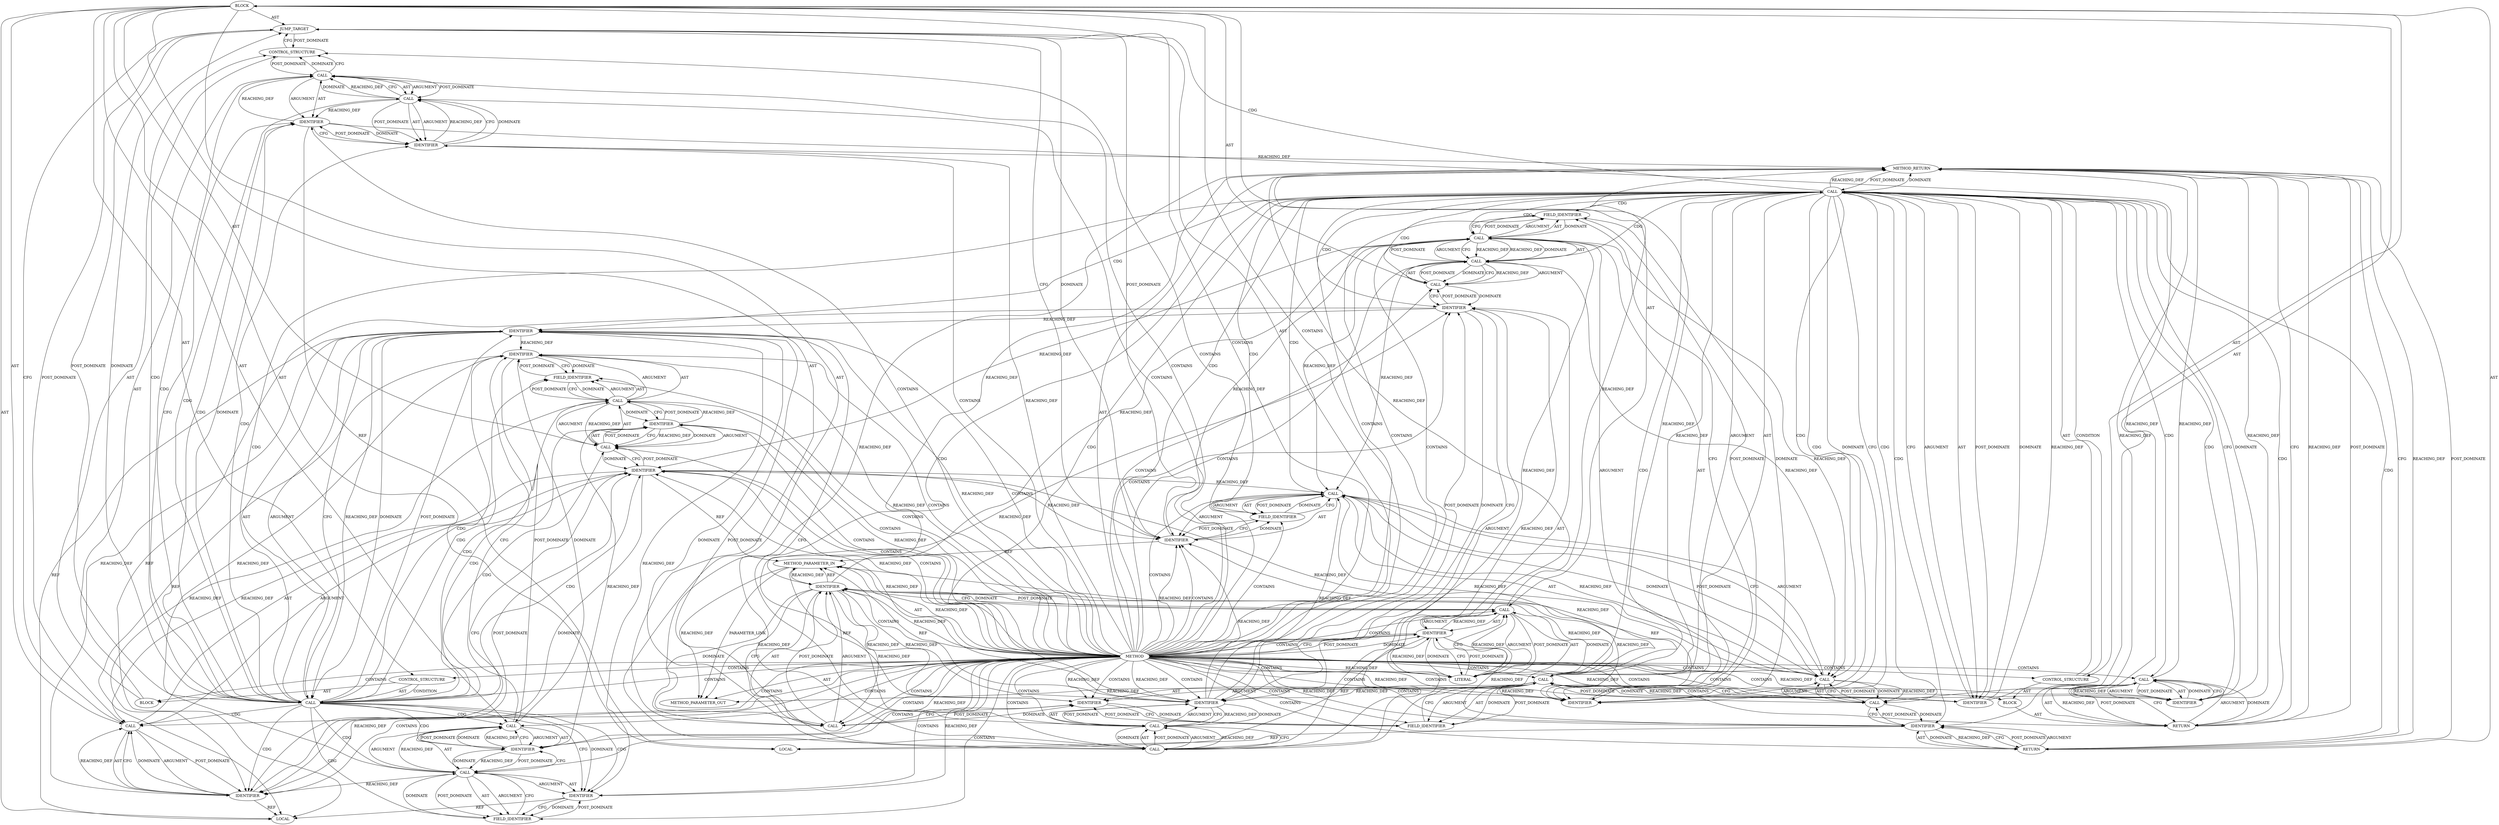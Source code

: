 digraph {
  7971 [label=BLOCK ORDER=2 ARGUMENT_INDEX=-1 CODE="{
	struct tls_context *ctx;
	int rc = 0;

	tls_build_proto(sk);

#ifdef CONFIG_TLS_TOE
	if (tls_toe_bypass(sk))
		return 0;
#endif

	/* The TLS ulp is currently supported only for TCP sockets
	 * in ESTABLISHED state.
	 * Supporting sockets in LISTEN state will require us
	 * to modify the accept implementation to clone rather then
	 * share the ulp context.
	 */
	if (sk->sk_state != TCP_ESTABLISHED)
		return -ENOTCONN;

	/* allocate tls context */
	write_lock_bh(&sk->sk_callback_lock);
	ctx = tls_ctx_create(sk);
	if (!ctx) {
		rc = -ENOMEM;
		goto out;
	}

	ctx->tx_conf = TLS_BASE;
	ctx->rx_conf = TLS_BASE;
	update_sk_prot(sk, ctx);
out:
	write_unlock_bh(&sk->sk_callback_lock);
	return rc;
}" COLUMN_NUMBER=1 LINE_NUMBER=935 TYPE_FULL_NAME="void"]
  7973 [label=LOCAL ORDER=2 CODE="int rc" COLUMN_NUMBER=6 LINE_NUMBER=937 TYPE_FULL_NAME="int" NAME="rc"]
  8016 [label=IDENTIFIER ORDER=2 ARGUMENT_INDEX=2 CODE="TLS_BASE" COLUMN_NUMBER=17 LINE_NUMBER=964 TYPE_FULL_NAME="ANY" NAME="TLS_BASE"]
  7993 [label=FIELD_IDENTIFIER ORDER=2 ARGUMENT_INDEX=2 CODE="sk_callback_lock" COLUMN_NUMBER=17 LINE_NUMBER=956 CANONICAL_NAME="sk_callback_lock"]
  8020 [label=JUMP_TARGET ORDER=12 PARSER_TYPE_NAME="CASTLabelStatement" ARGUMENT_INDEX=-1 CODE="out:
	write_unlock_bh(&sk->sk_callback_lock);" COLUMN_NUMBER=1 LINE_NUMBER=966 NAME="out"]
  8014 [label=IDENTIFIER ORDER=1 ARGUMENT_INDEX=1 CODE="ctx" COLUMN_NUMBER=2 LINE_NUMBER=964 TYPE_FULL_NAME="tls_context*" NAME="ctx"]
  7989 [label=CALL ORDER=6 ARGUMENT_INDEX=-1 CODE="write_lock_bh(&sk->sk_callback_lock)" COLUMN_NUMBER=2 METHOD_FULL_NAME="write_lock_bh" LINE_NUMBER=956 TYPE_FULL_NAME="<empty>" DISPATCH_TYPE="STATIC_DISPATCH" SIGNATURE="" NAME="write_lock_bh"]
  8028 [label=METHOD_RETURN ORDER=3 CODE="RET" COLUMN_NUMBER=1 LINE_NUMBER=934 TYPE_FULL_NAME="int" EVALUATION_STRATEGY="BY_VALUE"]
  7984 [label=IDENTIFIER ORDER=2 ARGUMENT_INDEX=2 CODE="TCP_ESTABLISHED" COLUMN_NUMBER=22 LINE_NUMBER=952 TYPE_FULL_NAME="ANY" NAME="TCP_ESTABLISHED"]
  8004 [label=CALL ORDER=2 ARGUMENT_INDEX=2 CODE="-ENOMEM" COLUMN_NUMBER=8 METHOD_FULL_NAME="<operator>.minus" LINE_NUMBER=959 TYPE_FULL_NAME="<empty>" DISPATCH_TYPE="STATIC_DISPATCH" SIGNATURE="" NAME="<operator>.minus"]
  8001 [label=BLOCK ORDER=2 ARGUMENT_INDEX=-1 CODE="{
		rc = -ENOMEM;
		goto out;
	}" COLUMN_NUMBER=12 LINE_NUMBER=958 TYPE_FULL_NAME="void"]
  8006 [label=CONTROL_STRUCTURE CONTROL_STRUCTURE_TYPE="GOTO" ORDER=2 PARSER_TYPE_NAME="CASTGotoStatement" ARGUMENT_INDEX=-1 CODE="goto out;" COLUMN_NUMBER=3 LINE_NUMBER=960]
  8022 [label=CALL ORDER=1 ARGUMENT_INDEX=1 CODE="&sk->sk_callback_lock" COLUMN_NUMBER=18 METHOD_FULL_NAME="<operator>.addressOf" LINE_NUMBER=967 TYPE_FULL_NAME="<empty>" DISPATCH_TYPE="STATIC_DISPATCH" SIGNATURE="" NAME="<operator>.addressOf"]
  7969 [label=METHOD COLUMN_NUMBER=1 LINE_NUMBER=934 COLUMN_NUMBER_END=1 IS_EXTERNAL=false SIGNATURE="int tls_init (sock*)" NAME="tls_init" AST_PARENT_TYPE="TYPE_DECL" AST_PARENT_FULL_NAME="tls_main.c:<global>" ORDER=120 CODE="static int tls_init(struct sock *sk)
{
	struct tls_context *ctx;
	int rc = 0;

	tls_build_proto(sk);

#ifdef CONFIG_TLS_TOE
	if (tls_toe_bypass(sk))
		return 0;
#endif

	/* The TLS ulp is currently supported only for TCP sockets
	 * in ESTABLISHED state.
	 * Supporting sockets in LISTEN state will require us
	 * to modify the accept implementation to clone rather then
	 * share the ulp context.
	 */
	if (sk->sk_state != TCP_ESTABLISHED)
		return -ENOTCONN;

	/* allocate tls context */
	write_lock_bh(&sk->sk_callback_lock);
	ctx = tls_ctx_create(sk);
	if (!ctx) {
		rc = -ENOMEM;
		goto out;
	}

	ctx->tx_conf = TLS_BASE;
	ctx->rx_conf = TLS_BASE;
	update_sk_prot(sk, ctx);
out:
	write_unlock_bh(&sk->sk_callback_lock);
	return rc;
}" FULL_NAME="tls_init" LINE_NUMBER_END=969 FILENAME="tls_main.c"]
  8009 [label=IDENTIFIER ORDER=1 ARGUMENT_INDEX=1 CODE="ctx" COLUMN_NUMBER=2 LINE_NUMBER=963 TYPE_FULL_NAME="tls_context*" NAME="ctx"]
  8023 [label=CALL ORDER=1 ARGUMENT_INDEX=1 CODE="sk->sk_callback_lock" COLUMN_NUMBER=19 METHOD_FULL_NAME="<operator>.indirectFieldAccess" LINE_NUMBER=967 TYPE_FULL_NAME="<empty>" DISPATCH_TYPE="STATIC_DISPATCH" SIGNATURE="" NAME="<operator>.indirectFieldAccess"]
  8010 [label=FIELD_IDENTIFIER ORDER=2 ARGUMENT_INDEX=2 CODE="tx_conf" COLUMN_NUMBER=2 LINE_NUMBER=963 CANONICAL_NAME="tx_conf"]
  7991 [label=CALL ORDER=1 ARGUMENT_INDEX=1 CODE="sk->sk_callback_lock" COLUMN_NUMBER=17 METHOD_FULL_NAME="<operator>.indirectFieldAccess" LINE_NUMBER=956 TYPE_FULL_NAME="<empty>" DISPATCH_TYPE="STATIC_DISPATCH" SIGNATURE="" NAME="<operator>.indirectFieldAccess"]
  8008 [label=CALL ORDER=1 ARGUMENT_INDEX=1 CODE="ctx->tx_conf" COLUMN_NUMBER=2 METHOD_FULL_NAME="<operator>.indirectFieldAccess" LINE_NUMBER=963 TYPE_FULL_NAME="<empty>" DISPATCH_TYPE="STATIC_DISPATCH" SIGNATURE="" NAME="<operator>.indirectFieldAccess"]
  8002 [label=CALL ORDER=1 ARGUMENT_INDEX=-1 CODE="rc = -ENOMEM" COLUMN_NUMBER=3 METHOD_FULL_NAME="<operator>.assignment" LINE_NUMBER=959 TYPE_FULL_NAME="<empty>" DISPATCH_TYPE="STATIC_DISPATCH" SIGNATURE="" NAME="<operator>.assignment"]
  8027 [label=IDENTIFIER ORDER=1 ARGUMENT_INDEX=-1 CODE="rc" COLUMN_NUMBER=9 LINE_NUMBER=968 TYPE_FULL_NAME="int" NAME="rc"]
  8005 [label=IDENTIFIER ORDER=1 ARGUMENT_INDEX=1 CODE="ENOMEM" COLUMN_NUMBER=9 LINE_NUMBER=959 TYPE_FULL_NAME="ANY" NAME="ENOMEM"]
  7997 [label=IDENTIFIER ORDER=1 ARGUMENT_INDEX=1 CODE="sk" COLUMN_NUMBER=23 LINE_NUMBER=957 TYPE_FULL_NAME="sock*" NAME="sk"]
  8012 [label=CALL ORDER=10 ARGUMENT_INDEX=-1 CODE="ctx->rx_conf = TLS_BASE" COLUMN_NUMBER=2 METHOD_FULL_NAME="<operator>.assignment" LINE_NUMBER=964 TYPE_FULL_NAME="<empty>" DISPATCH_TYPE="STATIC_DISPATCH" SIGNATURE="" NAME="<operator>.assignment"]
  21491 [label=METHOD_PARAMETER_OUT ORDER=1 CODE="struct sock *sk" IS_VARIADIC=false COLUMN_NUMBER=21 LINE_NUMBER=934 TYPE_FULL_NAME="sock*" EVALUATION_STRATEGY="BY_VALUE" INDEX=1 NAME="sk"]
  7982 [label=IDENTIFIER ORDER=1 ARGUMENT_INDEX=1 CODE="sk" COLUMN_NUMBER=6 LINE_NUMBER=952 TYPE_FULL_NAME="sock*" NAME="sk"]
  8015 [label=FIELD_IDENTIFIER ORDER=2 ARGUMENT_INDEX=2 CODE="rx_conf" COLUMN_NUMBER=2 LINE_NUMBER=964 CANONICAL_NAME="rx_conf"]
  7970 [label=METHOD_PARAMETER_IN ORDER=1 CODE="struct sock *sk" IS_VARIADIC=false COLUMN_NUMBER=21 LINE_NUMBER=934 TYPE_FULL_NAME="sock*" EVALUATION_STRATEGY="BY_VALUE" INDEX=1 NAME="sk"]
  7972 [label=LOCAL ORDER=1 CODE="struct tls_context* ctx" COLUMN_NUMBER=21 LINE_NUMBER=936 TYPE_FULL_NAME="tls_context*" NAME="ctx"]
  8011 [label=IDENTIFIER ORDER=2 ARGUMENT_INDEX=2 CODE="TLS_BASE" COLUMN_NUMBER=17 LINE_NUMBER=963 TYPE_FULL_NAME="ANY" NAME="TLS_BASE"]
  7980 [label=CALL ORDER=1 ARGUMENT_INDEX=-1 CODE="sk->sk_state != TCP_ESTABLISHED" COLUMN_NUMBER=6 METHOD_FULL_NAME="<operator>.notEquals" LINE_NUMBER=952 TYPE_FULL_NAME="<empty>" DISPATCH_TYPE="STATIC_DISPATCH" SIGNATURE="" NAME="<operator>.notEquals"]
  8026 [label=RETURN ORDER=14 ARGUMENT_INDEX=-1 CODE="return rc;" COLUMN_NUMBER=2 LINE_NUMBER=968]
  7974 [label=CALL ORDER=3 ARGUMENT_INDEX=-1 CODE="rc = 0" COLUMN_NUMBER=6 METHOD_FULL_NAME="<operator>.assignment" LINE_NUMBER=937 TYPE_FULL_NAME="<empty>" DISPATCH_TYPE="STATIC_DISPATCH" SIGNATURE="" NAME="<operator>.assignment"]
  7983 [label=FIELD_IDENTIFIER ORDER=2 ARGUMENT_INDEX=2 CODE="sk_state" COLUMN_NUMBER=6 LINE_NUMBER=952 CANONICAL_NAME="sk_state"]
  7996 [label=CALL ORDER=2 ARGUMENT_INDEX=2 CODE="tls_ctx_create(sk)" COLUMN_NUMBER=8 METHOD_FULL_NAME="tls_ctx_create" LINE_NUMBER=957 TYPE_FULL_NAME="<empty>" DISPATCH_TYPE="STATIC_DISPATCH" SIGNATURE="" NAME="tls_ctx_create"]
  7992 [label=IDENTIFIER ORDER=1 ARGUMENT_INDEX=1 CODE="sk" COLUMN_NUMBER=17 LINE_NUMBER=956 TYPE_FULL_NAME="sock*" NAME="sk"]
  7986 [label=RETURN ORDER=1 ARGUMENT_INDEX=1 CODE="return -ENOTCONN;" COLUMN_NUMBER=3 LINE_NUMBER=953]
  7994 [label=CALL ORDER=7 ARGUMENT_INDEX=-1 CODE="ctx = tls_ctx_create(sk)" COLUMN_NUMBER=2 METHOD_FULL_NAME="<operator>.assignment" LINE_NUMBER=957 TYPE_FULL_NAME="<empty>" DISPATCH_TYPE="STATIC_DISPATCH" SIGNATURE="" NAME="<operator>.assignment"]
  8025 [label=FIELD_IDENTIFIER ORDER=2 ARGUMENT_INDEX=2 CODE="sk_callback_lock" COLUMN_NUMBER=19 LINE_NUMBER=967 CANONICAL_NAME="sk_callback_lock"]
  8021 [label=CALL ORDER=13 ARGUMENT_INDEX=-1 CODE="write_unlock_bh(&sk->sk_callback_lock)" COLUMN_NUMBER=2 METHOD_FULL_NAME="write_unlock_bh" LINE_NUMBER=967 TYPE_FULL_NAME="<empty>" DISPATCH_TYPE="STATIC_DISPATCH" SIGNATURE="" NAME="write_unlock_bh"]
  8019 [label=IDENTIFIER ORDER=2 ARGUMENT_INDEX=2 CODE="ctx" COLUMN_NUMBER=21 LINE_NUMBER=965 TYPE_FULL_NAME="tls_context*" NAME="ctx"]
  7995 [label=IDENTIFIER ORDER=1 ARGUMENT_INDEX=1 CODE="ctx" COLUMN_NUMBER=2 LINE_NUMBER=957 TYPE_FULL_NAME="tls_context*" NAME="ctx"]
  7988 [label=IDENTIFIER ORDER=1 ARGUMENT_INDEX=1 CODE="ENOTCONN" COLUMN_NUMBER=11 LINE_NUMBER=953 TYPE_FULL_NAME="ANY" NAME="ENOTCONN"]
  7985 [label=BLOCK ORDER=2 ARGUMENT_INDEX=-1 CODE="<empty>" COLUMN_NUMBER=3 LINE_NUMBER=953 TYPE_FULL_NAME="void"]
  8018 [label=IDENTIFIER ORDER=1 ARGUMENT_INDEX=1 CODE="sk" COLUMN_NUMBER=17 LINE_NUMBER=965 TYPE_FULL_NAME="sock*" NAME="sk"]
  7999 [label=CALL ORDER=1 ARGUMENT_INDEX=-1 CODE="!ctx" COLUMN_NUMBER=6 METHOD_FULL_NAME="<operator>.logicalNot" LINE_NUMBER=958 TYPE_FULL_NAME="<empty>" DISPATCH_TYPE="STATIC_DISPATCH" SIGNATURE="" NAME="<operator>.logicalNot"]
  8003 [label=IDENTIFIER ORDER=1 ARGUMENT_INDEX=1 CODE="rc" COLUMN_NUMBER=3 LINE_NUMBER=959 TYPE_FULL_NAME="int" NAME="rc"]
  8007 [label=CALL ORDER=9 ARGUMENT_INDEX=-1 CODE="ctx->tx_conf = TLS_BASE" COLUMN_NUMBER=2 METHOD_FULL_NAME="<operator>.assignment" LINE_NUMBER=963 TYPE_FULL_NAME="<empty>" DISPATCH_TYPE="STATIC_DISPATCH" SIGNATURE="" NAME="<operator>.assignment"]
  7977 [label=CALL ORDER=4 ARGUMENT_INDEX=-1 CODE="tls_build_proto(sk)" COLUMN_NUMBER=2 METHOD_FULL_NAME="tls_build_proto" LINE_NUMBER=939 TYPE_FULL_NAME="<empty>" DISPATCH_TYPE="STATIC_DISPATCH" SIGNATURE="" NAME="tls_build_proto"]
  7979 [label=CONTROL_STRUCTURE CONTROL_STRUCTURE_TYPE="IF" ORDER=5 PARSER_TYPE_NAME="CASTIfStatement" ARGUMENT_INDEX=-1 CODE="if (sk->sk_state != TCP_ESTABLISHED)" COLUMN_NUMBER=2 LINE_NUMBER=952]
  7987 [label=CALL ORDER=1 ARGUMENT_INDEX=-1 CODE="-ENOTCONN" COLUMN_NUMBER=10 METHOD_FULL_NAME="<operator>.minus" LINE_NUMBER=953 TYPE_FULL_NAME="<empty>" DISPATCH_TYPE="STATIC_DISPATCH" SIGNATURE="" NAME="<operator>.minus"]
  8024 [label=IDENTIFIER ORDER=1 ARGUMENT_INDEX=1 CODE="sk" COLUMN_NUMBER=19 LINE_NUMBER=967 TYPE_FULL_NAME="sock*" NAME="sk"]
  7976 [label=LITERAL ORDER=2 ARGUMENT_INDEX=2 CODE="0" COLUMN_NUMBER=11 LINE_NUMBER=937 TYPE_FULL_NAME="int"]
  8000 [label=IDENTIFIER ORDER=1 ARGUMENT_INDEX=1 CODE="ctx" COLUMN_NUMBER=7 LINE_NUMBER=958 TYPE_FULL_NAME="tls_context*" NAME="ctx"]
  8013 [label=CALL ORDER=1 ARGUMENT_INDEX=1 CODE="ctx->rx_conf" COLUMN_NUMBER=2 METHOD_FULL_NAME="<operator>.indirectFieldAccess" LINE_NUMBER=964 TYPE_FULL_NAME="<empty>" DISPATCH_TYPE="STATIC_DISPATCH" SIGNATURE="" NAME="<operator>.indirectFieldAccess"]
  7978 [label=IDENTIFIER ORDER=1 ARGUMENT_INDEX=1 CODE="sk" COLUMN_NUMBER=18 LINE_NUMBER=939 TYPE_FULL_NAME="sock*" NAME="sk"]
  7981 [label=CALL ORDER=1 ARGUMENT_INDEX=1 CODE="sk->sk_state" COLUMN_NUMBER=6 METHOD_FULL_NAME="<operator>.indirectFieldAccess" LINE_NUMBER=952 TYPE_FULL_NAME="<empty>" DISPATCH_TYPE="STATIC_DISPATCH" SIGNATURE="" NAME="<operator>.indirectFieldAccess"]
  8017 [label=CALL ORDER=11 ARGUMENT_INDEX=-1 CODE="update_sk_prot(sk, ctx)" COLUMN_NUMBER=2 METHOD_FULL_NAME="update_sk_prot" LINE_NUMBER=965 TYPE_FULL_NAME="<empty>" DISPATCH_TYPE="STATIC_DISPATCH" SIGNATURE="" NAME="update_sk_prot"]
  7975 [label=IDENTIFIER ORDER=1 ARGUMENT_INDEX=1 CODE="rc" COLUMN_NUMBER=6 LINE_NUMBER=937 TYPE_FULL_NAME="int" NAME="rc"]
  7998 [label=CONTROL_STRUCTURE CONTROL_STRUCTURE_TYPE="IF" ORDER=8 PARSER_TYPE_NAME="CASTIfStatement" ARGUMENT_INDEX=-1 CODE="if (!ctx)" COLUMN_NUMBER=2 LINE_NUMBER=958]
  7990 [label=CALL ORDER=1 ARGUMENT_INDEX=1 CODE="&sk->sk_callback_lock" COLUMN_NUMBER=16 METHOD_FULL_NAME="<operator>.addressOf" LINE_NUMBER=956 TYPE_FULL_NAME="<empty>" DISPATCH_TYPE="STATIC_DISPATCH" SIGNATURE="" NAME="<operator>.addressOf"]
  8011 -> 8007 [label=DOMINATE ]
  7969 -> 7997 [label=CONTAINS ]
  7991 -> 7993 [label=POST_DOMINATE ]
  7989 -> 7995 [label=DOMINATE ]
  7994 -> 7996 [label=AST ]
  7984 -> 7981 [label=POST_DOMINATE ]
  7989 -> 7990 [label=ARGUMENT ]
  7993 -> 7991 [label=DOMINATE ]
  7981 -> 7992 [label=REACHING_DEF VARIABLE="sk->sk_state"]
  8020 -> 8017 [label=POST_DOMINATE ]
  7969 -> 8023 [label=CONTAINS ]
  7999 -> 8003 [label=CFG ]
  7999 -> 8004 [label=CDG ]
  7971 -> 7989 [label=AST ]
  7996 -> 7997 [label=AST ]
  7980 -> 7984 [label=AST ]
  7969 -> 8011 [label=CONTAINS ]
  7981 -> 7983 [label=POST_DOMINATE ]
  7980 -> 7981 [label=AST ]
  7970 -> 21491 [label=REACHING_DEF VARIABLE="sk"]
  7969 -> 8008 [label=CONTAINS ]
  7984 -> 7980 [label=CFG ]
  7997 -> 7970 [label=REF ]
  7990 -> 8023 [label=REACHING_DEF VARIABLE="&sk->sk_callback_lock"]
  8007 -> 8008 [label=ARGUMENT ]
  8004 -> 8005 [label=AST ]
  7978 -> 7970 [label=REF ]
  7971 -> 8012 [label=AST ]
  7980 -> 8022 [label=CDG ]
  7980 -> 8021 [label=CDG ]
  7969 -> 8015 [label=CONTAINS ]
  7969 -> 7984 [label=REACHING_DEF VARIABLE=""]
  7974 -> 7976 [label=ARGUMENT ]
  7975 -> 7976 [label=DOMINATE ]
  7992 -> 7993 [label=CFG ]
  7969 -> 7992 [label=CONTAINS ]
  7969 -> 8003 [label=CONTAINS ]
  7969 -> 7988 [label=CONTAINS ]
  8013 -> 8016 [label=CFG ]
  7994 -> 7995 [label=AST ]
  7999 -> 8012 [label=CDG ]
  8020 -> 8024 [label=DOMINATE ]
  7969 -> 8000 [label=CONTAINS ]
  7969 -> 7987 [label=CONTAINS ]
  7990 -> 7991 [label=AST ]
  7976 -> 7974 [label=DOMINATE ]
  7990 -> 8022 [label=REACHING_DEF VARIABLE="&sk->sk_callback_lock"]
  7969 -> 7984 [label=CONTAINS ]
  7990 -> 7989 [label=DOMINATE ]
  8019 -> 7972 [label=REF ]
  7980 -> 7991 [label=CDG ]
  7980 -> 7988 [label=CDG ]
  7994 -> 8000 [label=CFG ]
  8016 -> 8012 [label=CFG ]
  8006 -> 8002 [label=POST_DOMINATE ]
  8024 -> 8020 [label=POST_DOMINATE ]
  7997 -> 8024 [label=REACHING_DEF VARIABLE="sk"]
  7971 -> 7994 [label=AST ]
  8003 -> 8002 [label=REACHING_DEF VARIABLE="rc"]
  8002 -> 8003 [label=AST ]
  7978 -> 21491 [label=REACHING_DEF VARIABLE="sk"]
  7995 -> 7989 [label=POST_DOMINATE ]
  7980 -> 8000 [label=CDG ]
  8000 -> 8009 [label=REACHING_DEF VARIABLE="ctx"]
  7969 -> 8014 [label=CONTAINS ]
  7992 -> 7993 [label=DOMINATE ]
  7980 -> 8026 [label=CDG ]
  8015 -> 8013 [label=CFG ]
  8021 -> 8022 [label=ARGUMENT ]
  7999 -> 8007 [label=CDG ]
  7996 -> 7994 [label=REACHING_DEF VARIABLE="tls_ctx_create(sk)"]
  7997 -> 8023 [label=REACHING_DEF VARIABLE="sk"]
  8025 -> 8024 [label=POST_DOMINATE ]
  8018 -> 8017 [label=REACHING_DEF VARIABLE="sk"]
  8004 -> 8002 [label=DOMINATE ]
  8008 -> 8010 [label=ARGUMENT ]
  7988 -> 7987 [label=DOMINATE ]
  7969 -> 8018 [label=REACHING_DEF VARIABLE=""]
  7980 -> 8024 [label=CDG ]
  8027 -> 8021 [label=POST_DOMINATE ]
  8009 -> 7972 [label=REF ]
  7991 -> 7993 [label=ARGUMENT ]
  7988 -> 8028 [label=REACHING_DEF VARIABLE="ENOTCONN"]
  7971 -> 8007 [label=AST ]
  8022 -> 8023 [label=POST_DOMINATE ]
  7995 -> 7997 [label=CFG ]
  8026 -> 8027 [label=POST_DOMINATE ]
  7969 -> 8017 [label=CONTAINS ]
  7969 -> 7978 [label=CONTAINS ]
  7981 -> 7980 [label=REACHING_DEF VARIABLE="sk->sk_state"]
  7993 -> 7992 [label=POST_DOMINATE ]
  7980 -> 7992 [label=CFG ]
  7984 -> 7980 [label=REACHING_DEF VARIABLE="TCP_ESTABLISHED"]
  7987 -> 7986 [label=REACHING_DEF VARIABLE="-ENOTCONN"]
  7969 -> 8027 [label=CONTAINS ]
  8021 -> 8027 [label=DOMINATE ]
  8020 -> 7999 [label=POST_DOMINATE ]
  8020 -> 8024 [label=CFG ]
  7969 -> 7981 [label=CONTAINS ]
  7996 -> 7997 [label=POST_DOMINATE ]
  7981 -> 7984 [label=DOMINATE ]
  8005 -> 8003 [label=POST_DOMINATE ]
  7978 -> 8028 [label=REACHING_DEF VARIABLE="sk"]
  8023 -> 8024 [label=ARGUMENT ]
  8014 -> 7972 [label=REF ]
  8004 -> 8005 [label=POST_DOMINATE ]
  7980 -> 7987 [label=CDG ]
  8024 -> 7970 [label=REF ]
  8000 -> 7999 [label=DOMINATE ]
  7969 -> 8005 [label=CONTAINS ]
  8011 -> 8007 [label=REACHING_DEF VARIABLE="TLS_BASE"]
  7999 -> 8019 [label=CDG ]
  7997 -> 7996 [label=CFG ]
  8022 -> 8021 [label=DOMINATE ]
  8019 -> 8017 [label=CFG ]
  8002 -> 8006 [label=DOMINATE ]
  7992 -> 7970 [label=REF ]
  7994 -> 7996 [label=POST_DOMINATE ]
  7980 -> 7986 [label=CDG ]
  7997 -> 7996 [label=REACHING_DEF VARIABLE="sk"]
  7987 -> 8028 [label=REACHING_DEF VARIABLE="-ENOTCONN"]
  7969 -> 7975 [label=DOMINATE ]
  7975 -> 7976 [label=CFG ]
  7971 -> 7977 [label=AST ]
  7969 -> 7978 [label=REACHING_DEF VARIABLE=""]
  8026 -> 8028 [label=CFG ]
  7995 -> 7997 [label=DOMINATE ]
  7969 -> 8014 [label=REACHING_DEF VARIABLE=""]
  7978 -> 7977 [label=REACHING_DEF VARIABLE="sk"]
  7977 -> 7978 [label=AST ]
  7969 -> 8021 [label=CONTAINS ]
  8003 -> 8005 [label=CFG ]
  7969 -> 7990 [label=CONTAINS ]
  7979 -> 7985 [label=AST ]
  7999 -> 8009 [label=CFG ]
  7980 -> 8028 [label=DOMINATE ]
  8022 -> 8021 [label=CFG ]
  7969 -> 7997 [label=REACHING_DEF VARIABLE=""]
  8014 -> 8015 [label=CFG ]
  7969 -> 7996 [label=CONTAINS ]
  8002 -> 8004 [label=AST ]
  7990 -> 7991 [label=POST_DOMINATE ]
  7969 -> 7980 [label=CONTAINS ]
  7986 -> 7987 [label=ARGUMENT ]
  8008 -> 8009 [label=ARGUMENT ]
  7986 -> 7987 [label=AST ]
  7969 -> 7976 [label=REACHING_DEF VARIABLE=""]
  7969 -> 7992 [label=REACHING_DEF VARIABLE=""]
  7980 -> 7988 [label=CFG ]
  7969 -> 8010 [label=CONTAINS ]
  8008 -> 8011 [label=CFG ]
  8012 -> 8013 [label=AST ]
  7981 -> 7983 [label=ARGUMENT ]
  8003 -> 8005 [label=DOMINATE ]
  7969 -> 7991 [label=CONTAINS ]
  7969 -> 7971 [label=AST ]
  7995 -> 7972 [label=REF ]
  7969 -> 7985 [label=CONTAINS ]
  8007 -> 8008 [label=AST ]
  8000 -> 7994 [label=POST_DOMINATE ]
  7969 -> 8002 [label=CONTAINS ]
  7981 -> 8024 [label=REACHING_DEF VARIABLE="sk->sk_state"]
  8008 -> 8019 [label=REACHING_DEF VARIABLE="ctx->tx_conf"]
  7980 -> 7988 [label=DOMINATE ]
  8008 -> 8011 [label=DOMINATE ]
  8028 -> 7980 [label=POST_DOMINATE ]
  8013 -> 8019 [label=REACHING_DEF VARIABLE="ctx->rx_conf"]
  7989 -> 7990 [label=AST ]
  7971 -> 8020 [label=AST ]
  8000 -> 7999 [label=CFG ]
  7991 -> 7997 [label=REACHING_DEF VARIABLE="sk->sk_callback_lock"]
  7991 -> 7990 [label=CFG ]
  8004 -> 8005 [label=ARGUMENT ]
  7980 -> 8025 [label=CDG ]
  7971 -> 7973 [label=AST ]
  7975 -> 7969 [label=POST_DOMINATE ]
  7977 -> 8028 [label=REACHING_DEF VARIABLE="tls_build_proto(sk)"]
  7998 -> 7999 [label=AST ]
  7974 -> 7978 [label=CFG ]
  7969 -> 7999 [label=CONTAINS ]
  8012 -> 8018 [label=DOMINATE ]
  8012 -> 8016 [label=ARGUMENT ]
  7978 -> 7974 [label=POST_DOMINATE ]
  7981 -> 7984 [label=CFG ]
  7980 -> 7992 [label=CDG ]
  8013 -> 8015 [label=ARGUMENT ]
  7969 -> 7994 [label=CONTAINS ]
  8017 -> 8019 [label=ARGUMENT ]
  7996 -> 7997 [label=ARGUMENT ]
  8011 -> 8016 [label=REACHING_DEF VARIABLE="TLS_BASE"]
  7983 -> 7982 [label=POST_DOMINATE ]
  7999 -> 8002 [label=CDG ]
  7971 -> 8026 [label=AST ]
  7980 -> 7997 [label=CDG ]
  8008 -> 8014 [label=REACHING_DEF VARIABLE="ctx->tx_conf"]
  7969 -> 8022 [label=CONTAINS ]
  7969 -> 7986 [label=CONTAINS ]
  8002 -> 8006 [label=CFG ]
  8000 -> 8019 [label=REACHING_DEF VARIABLE="ctx"]
  7999 -> 8008 [label=CDG ]
  7999 -> 8014 [label=CDG ]
  8009 -> 8010 [label=CFG ]
  7999 -> 8000 [label=POST_DOMINATE ]
  8021 -> 8022 [label=AST ]
  8023 -> 8025 [label=ARGUMENT ]
  8010 -> 8008 [label=CFG ]
  7991 -> 8023 [label=REACHING_DEF VARIABLE="sk->sk_callback_lock"]
  7995 -> 7994 [label=REACHING_DEF VARIABLE="ctx"]
  8004 -> 8002 [label=REACHING_DEF VARIABLE="-ENOMEM"]
  8016 -> 8013 [label=POST_DOMINATE ]
  7980 -> 7984 [label=ARGUMENT ]
  7969 -> 8006 [label=CONTAINS ]
  8016 -> 8012 [label=REACHING_DEF VARIABLE="TLS_BASE"]
  7974 -> 7976 [label=POST_DOMINATE ]
  8018 -> 8024 [label=REACHING_DEF VARIABLE="sk"]
  8007 -> 8014 [label=CFG ]
  7969 -> 7988 [label=REACHING_DEF VARIABLE=""]
  7994 -> 7996 [label=ARGUMENT ]
  7994 -> 7995 [label=ARGUMENT ]
  7969 -> 8027 [label=REACHING_DEF VARIABLE=""]
  8010 -> 8008 [label=DOMINATE ]
  8025 -> 8023 [label=DOMINATE ]
  8023 -> 8022 [label=CFG ]
  7999 -> 8018 [label=CDG ]
  8002 -> 8003 [label=ARGUMENT ]
  7974 -> 7978 [label=DOMINATE ]
  7986 -> 8028 [label=REACHING_DEF VARIABLE="<RET>"]
  7969 -> 8028 [label=AST ]
  7969 -> 7975 [label=CONTAINS ]
  7979 -> 7980 [label=AST ]
  8002 -> 8004 [label=ARGUMENT ]
  8003 -> 7973 [label=REF ]
  8004 -> 8003 [label=REACHING_DEF VARIABLE="-ENOMEM"]
  7979 -> 7980 [label=CONDITION ]
  8025 -> 8023 [label=CFG ]
  7999 -> 8015 [label=CDG ]
  7980 -> 7995 [label=CDG ]
  7987 -> 7986 [label=CFG ]
  7971 -> 7972 [label=AST ]
  7969 -> 7970 [label=REACHING_DEF VARIABLE=""]
  8022 -> 8021 [label=REACHING_DEF VARIABLE="&sk->sk_callback_lock"]
  7991 -> 8022 [label=REACHING_DEF VARIABLE="sk->sk_callback_lock"]
  8028 -> 8026 [label=POST_DOMINATE ]
  8005 -> 8004 [label=REACHING_DEF VARIABLE="ENOMEM"]
  7969 -> 8011 [label=REACHING_DEF VARIABLE=""]
  7969 -> 8013 [label=CONTAINS ]
  8011 -> 8008 [label=POST_DOMINATE ]
  7969 -> 7998 [label=CONTAINS ]
  8022 -> 8023 [label=ARGUMENT ]
  7996 -> 7994 [label=CFG ]
  7980 -> 7994 [label=CDG ]
  7974 -> 7975 [label=AST ]
  8023 -> 8025 [label=AST ]
  8014 -> 8007 [label=POST_DOMINATE ]
  8012 -> 8016 [label=AST ]
  7969 -> 7982 [label=CONTAINS ]
  7969 -> 8016 [label=CONTAINS ]
  7991 -> 7993 [label=AST ]
  7969 -> 7970 [label=AST ]
  8000 -> 7972 [label=REF ]
  7999 -> 8003 [label=DOMINATE ]
  7981 -> 7997 [label=REACHING_DEF VARIABLE="sk->sk_state"]
  8024 -> 8025 [label=DOMINATE ]
  8012 -> 8013 [label=ARGUMENT ]
  8005 -> 8028 [label=REACHING_DEF VARIABLE="ENOMEM"]
  7986 -> 7987 [label=POST_DOMINATE ]
  7969 -> 7982 [label=REACHING_DEF VARIABLE=""]
  8020 -> 8006 [label=POST_DOMINATE ]
  7969 -> 21491 [label=AST ]
  7975 -> 7974 [label=REACHING_DEF VARIABLE="rc"]
  7969 -> 8004 [label=CONTAINS ]
  7982 -> 7970 [label=REF ]
  7991 -> 7990 [label=REACHING_DEF VARIABLE="sk->sk_callback_lock"]
  7991 -> 7990 [label=REACHING_DEF VARIABLE="sk->sk_callback_lock"]
  7977 -> 7982 [label=DOMINATE ]
  7987 -> 7988 [label=ARGUMENT ]
  7980 -> 7999 [label=CDG ]
  7969 -> 7989 [label=CONTAINS ]
  7999 -> 8000 [label=AST ]
  7993 -> 7991 [label=CFG ]
  8013 -> 8014 [label=AST ]
  7969 -> 7979 [label=CONTAINS ]
  7991 -> 7990 [label=DOMINATE ]
  7999 -> 8011 [label=CDG ]
  7971 -> 7979 [label=AST ]
  7980 -> 8023 [label=CDG ]
  8018 -> 7970 [label=REF ]
  7976 -> 7975 [label=POST_DOMINATE ]
  7987 -> 7988 [label=AST ]
  8026 -> 8027 [label=ARGUMENT ]
  7999 -> 8009 [label=DOMINATE ]
  7996 -> 7994 [label=DOMINATE ]
  8027 -> 8026 [label=DOMINATE ]
  8017 -> 8020 [label=CFG ]
  7975 -> 8027 [label=REACHING_DEF VARIABLE="rc"]
  8000 -> 8014 [label=REACHING_DEF VARIABLE="ctx"]
  8001 -> 8002 [label=AST ]
  7978 -> 7982 [label=REACHING_DEF VARIABLE="sk"]
  7971 -> 7998 [label=AST ]
  7969 -> 8007 [label=CONTAINS ]
  8015 -> 8014 [label=POST_DOMINATE ]
  7999 -> 8017 [label=CDG ]
  7969 -> 7971 [label=CONTAINS ]
  7980 -> 7996 [label=CDG ]
  8003 -> 8027 [label=REACHING_DEF VARIABLE="rc"]
  8007 -> 8014 [label=DOMINATE ]
  7980 -> 7990 [label=CDG ]
  8027 -> 8026 [label=REACHING_DEF VARIABLE="rc"]
  7969 -> 8016 [label=REACHING_DEF VARIABLE=""]
  7970 -> 7978 [label=REACHING_DEF VARIABLE="sk"]
  8026 -> 8028 [label=REACHING_DEF VARIABLE="<RET>"]
  8026 -> 8027 [label=AST ]
  8023 -> 8022 [label=REACHING_DEF VARIABLE="sk->sk_callback_lock"]
  8023 -> 8022 [label=REACHING_DEF VARIABLE="sk->sk_callback_lock"]
  7978 -> 7977 [label=CFG ]
  7999 -> 8010 [label=CDG ]
  8008 -> 8009 [label=AST ]
  7977 -> 7978 [label=POST_DOMINATE ]
  7982 -> 7983 [label=CFG ]
  7969 -> 8019 [label=CONTAINS ]
  7978 -> 7992 [label=REACHING_DEF VARIABLE="sk"]
  7982 -> 7977 [label=POST_DOMINATE ]
  7998 -> 7999 [label=CONDITION ]
  7976 -> 7974 [label=CFG ]
  7975 -> 8028 [label=REACHING_DEF VARIABLE="rc"]
  7990 -> 7991 [label=ARGUMENT ]
  8017 -> 8019 [label=AST ]
  8018 -> 8023 [label=REACHING_DEF VARIABLE="sk"]
  7969 -> 8025 [label=CONTAINS ]
  7969 -> 7976 [label=CONTAINS ]
  7980 -> 7981 [label=ARGUMENT ]
  8005 -> 8004 [label=CFG ]
  7999 -> 8005 [label=CDG ]
  7969 -> 8009 [label=CONTAINS ]
  7981 -> 8028 [label=REACHING_DEF VARIABLE="sk->sk_state"]
  7971 -> 8017 [label=AST ]
  7976 -> 7974 [label=REACHING_DEF VARIABLE="0"]
  8005 -> 8004 [label=DOMINATE ]
  7971 -> 7974 [label=AST ]
  8021 -> 8022 [label=POST_DOMINATE ]
  8018 -> 8019 [label=DOMINATE ]
  7970 -> 21491 [label=PARAMETER_LINK ]
  8012 -> 8016 [label=POST_DOMINATE ]
  8027 -> 7973 [label=REF ]
  7983 -> 7981 [label=DOMINATE ]
  7996 -> 7995 [label=REACHING_DEF VARIABLE="tls_ctx_create(sk)"]
  7988 -> 7987 [label=CFG ]
  7980 -> 7984 [label=POST_DOMINATE ]
  7969 -> 8012 [label=CONTAINS ]
  8013 -> 8014 [label=ARGUMENT ]
  8007 -> 8011 [label=ARGUMENT ]
  7983 -> 7981 [label=CFG ]
  7981 -> 7982 [label=ARGUMENT ]
  7978 -> 7977 [label=DOMINATE ]
  8016 -> 8013 [label=REACHING_DEF VARIABLE="TLS_BASE"]
  8023 -> 8024 [label=AST ]
  7984 -> 8028 [label=REACHING_DEF VARIABLE="TCP_ESTABLISHED"]
  7988 -> 7987 [label=REACHING_DEF VARIABLE="ENOTCONN"]
  8019 -> 8017 [label=DOMINATE ]
  7969 -> 7975 [label=CFG ]
  8004 -> 8002 [label=CFG ]
  7981 -> 7983 [label=AST ]
  7969 -> 8026 [label=CONTAINS ]
  8013 -> 8012 [label=REACHING_DEF VARIABLE="ctx->rx_conf"]
  8018 -> 8019 [label=CFG ]
  8015 -> 8013 [label=DOMINATE ]
  8007 -> 8011 [label=POST_DOMINATE ]
  7974 -> 8028 [label=REACHING_DEF VARIABLE="rc = 0"]
  7984 -> 7980 [label=DOMINATE ]
  7969 -> 8024 [label=REACHING_DEF VARIABLE=""]
  8012 -> 8018 [label=CFG ]
  7989 -> 7990 [label=POST_DOMINATE ]
  7980 -> 7989 [label=CDG ]
  7986 -> 8028 [label=CFG ]
  8021 -> 8027 [label=CFG ]
  8013 -> 8016 [label=DOMINATE ]
  8008 -> 8010 [label=POST_DOMINATE ]
  7999 -> 8000 [label=ARGUMENT ]
  7969 -> 8005 [label=REACHING_DEF VARIABLE=""]
  8027 -> 8026 [label=CFG ]
  7978 -> 7981 [label=REACHING_DEF VARIABLE="sk"]
  7969 -> 8018 [label=CONTAINS ]
  8010 -> 8009 [label=POST_DOMINATE ]
  7969 -> 7995 [label=CONTAINS ]
  8007 -> 8011 [label=AST ]
  7969 -> 7983 [label=CONTAINS ]
  7985 -> 7986 [label=AST ]
  7980 -> 7992 [label=DOMINATE ]
  7974 -> 7976 [label=AST ]
  7999 -> 8009 [label=CDG ]
  7982 -> 7983 [label=DOMINATE ]
  7991 -> 7992 [label=ARGUMENT ]
  7991 -> 7992 [label=AST ]
  7980 -> 8020 [label=CDG ]
  8014 -> 8015 [label=DOMINATE ]
  7981 -> 7982 [label=AST ]
  7971 -> 8021 [label=AST ]
  8017 -> 8018 [label=ARGUMENT ]
  7969 -> 8001 [label=CONTAINS ]
  8002 -> 8004 [label=POST_DOMINATE ]
  8017 -> 8018 [label=AST ]
  7997 -> 7995 [label=POST_DOMINATE ]
  7990 -> 7989 [label=CFG ]
  7987 -> 7986 [label=DOMINATE ]
  7975 -> 7973 [label=REF ]
  7998 -> 8001 [label=AST ]
  8008 -> 8010 [label=AST ]
  7969 -> 8020 [label=CONTAINS ]
  7984 -> 7981 [label=REACHING_DEF VARIABLE="TCP_ESTABLISHED"]
  7987 -> 7988 [label=POST_DOMINATE ]
  7969 -> 8000 [label=REACHING_DEF VARIABLE=""]
  8000 -> 7999 [label=REACHING_DEF VARIABLE="ctx"]
  8009 -> 8010 [label=DOMINATE ]
  7981 -> 8018 [label=REACHING_DEF VARIABLE="sk->sk_state"]
  7977 -> 7978 [label=ARGUMENT ]
  7980 -> 7993 [label=CDG ]
  7980 -> 8028 [label=REACHING_DEF VARIABLE="sk->sk_state != TCP_ESTABLISHED"]
  7997 -> 8018 [label=REACHING_DEF VARIABLE="sk"]
  7977 -> 7982 [label=CFG ]
  8019 -> 8018 [label=POST_DOMINATE ]
  7999 -> 8006 [label=CDG ]
  7991 -> 8018 [label=REACHING_DEF VARIABLE="sk->sk_callback_lock"]
  7976 -> 7975 [label=REACHING_DEF VARIABLE="0"]
  7969 -> 7977 [label=CONTAINS ]
  8013 -> 8015 [label=AST ]
  8011 -> 8007 [label=CFG ]
  8018 -> 8012 [label=POST_DOMINATE ]
  8022 -> 8023 [label=AST ]
  7999 -> 8003 [label=CDG ]
  7997 -> 7996 [label=DOMINATE ]
  8016 -> 8012 [label=DOMINATE ]
  8023 -> 8022 [label=DOMINATE ]
  8006 -> 8020 [label=CFG ]
  7989 -> 7995 [label=CFG ]
  7995 -> 8000 [label=REACHING_DEF VARIABLE="ctx"]
  7991 -> 8024 [label=REACHING_DEF VARIABLE="sk->sk_callback_lock"]
  8011 -> 8008 [label=REACHING_DEF VARIABLE="TLS_BASE"]
  7969 -> 7974 [label=CONTAINS ]
  8028 -> 7986 [label=POST_DOMINATE ]
  7994 -> 8000 [label=DOMINATE ]
  8023 -> 8025 [label=POST_DOMINATE ]
  8017 -> 8019 [label=POST_DOMINATE ]
  7980 -> 8027 [label=CDG ]
  8013 -> 8015 [label=POST_DOMINATE ]
  7969 -> 8024 [label=CONTAINS ]
  7981 -> 21491 [label=REACHING_DEF VARIABLE="sk->sk_state"]
  7999 -> 8020 [label=DOMINATE ]
  8001 -> 8006 [label=AST ]
  8019 -> 8017 [label=REACHING_DEF VARIABLE="ctx"]
  7999 -> 8016 [label=CDG ]
  8024 -> 8025 [label=CFG ]
  7978 -> 7991 [label=REACHING_DEF VARIABLE="sk"]
  7990 -> 7989 [label=REACHING_DEF VARIABLE="&sk->sk_callback_lock"]
  7969 -> 8019 [label=REACHING_DEF VARIABLE=""]
  7999 -> 8013 [label=CDG ]
  8008 -> 8007 [label=REACHING_DEF VARIABLE="ctx->tx_conf"]
  7978 -> 7997 [label=REACHING_DEF VARIABLE="sk"]
  7969 -> 8009 [label=REACHING_DEF VARIABLE=""]
  7969 -> 7993 [label=CONTAINS ]
  7974 -> 7975 [label=ARGUMENT ]
}
